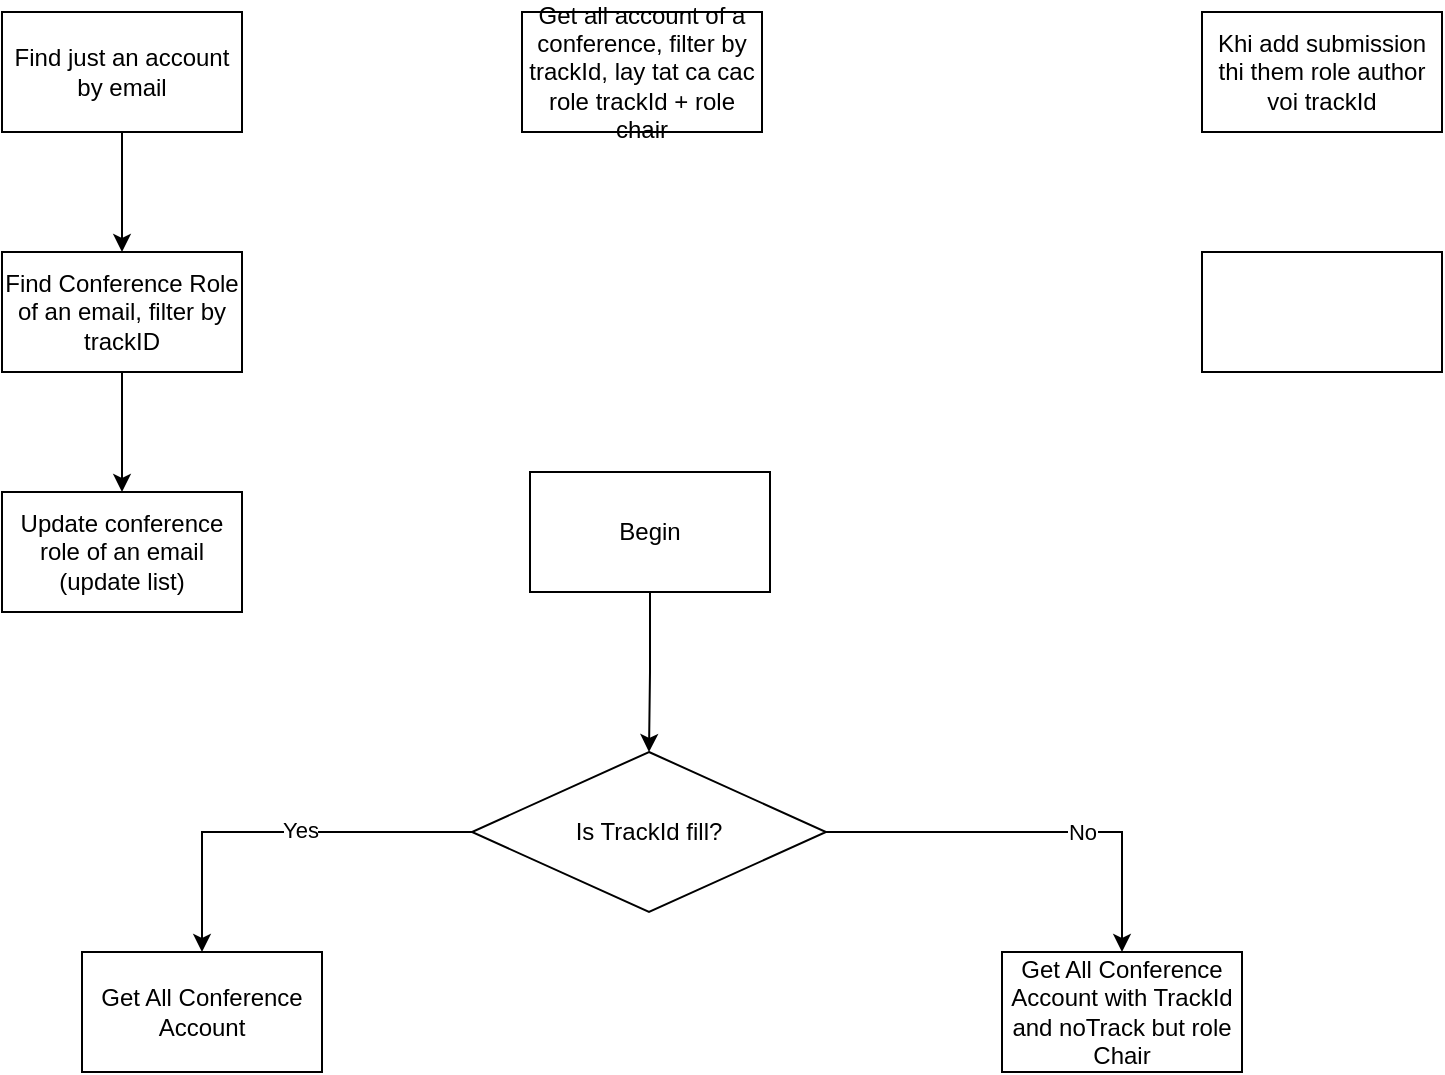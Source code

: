 <mxfile version="21.3.6" type="github">
  <diagram id="C5RBs43oDa-KdzZeNtuy" name="Page-1">
    <mxGraphModel dx="2122" dy="1163" grid="1" gridSize="10" guides="1" tooltips="1" connect="1" arrows="1" fold="1" page="1" pageScale="1" pageWidth="827" pageHeight="1169" math="0" shadow="0">
      <root>
        <mxCell id="WIyWlLk6GJQsqaUBKTNV-0" />
        <mxCell id="WIyWlLk6GJQsqaUBKTNV-1" parent="WIyWlLk6GJQsqaUBKTNV-0" />
        <mxCell id="iv_oV1-yOL6-1E8ONnX2-4" style="edgeStyle=orthogonalEdgeStyle;rounded=0;orthogonalLoop=1;jettySize=auto;html=1;entryX=0.5;entryY=0;entryDx=0;entryDy=0;" parent="WIyWlLk6GJQsqaUBKTNV-1" source="iv_oV1-yOL6-1E8ONnX2-0" target="iv_oV1-yOL6-1E8ONnX2-2" edge="1">
          <mxGeometry relative="1" as="geometry" />
        </mxCell>
        <mxCell id="iv_oV1-yOL6-1E8ONnX2-0" value="Find just an account by email" style="rounded=0;whiteSpace=wrap;html=1;" parent="WIyWlLk6GJQsqaUBKTNV-1" vertex="1">
          <mxGeometry x="90" y="30" width="120" height="60" as="geometry" />
        </mxCell>
        <mxCell id="iv_oV1-yOL6-1E8ONnX2-5" style="edgeStyle=orthogonalEdgeStyle;rounded=0;orthogonalLoop=1;jettySize=auto;html=1;entryX=0.5;entryY=0;entryDx=0;entryDy=0;" parent="WIyWlLk6GJQsqaUBKTNV-1" source="iv_oV1-yOL6-1E8ONnX2-2" target="iv_oV1-yOL6-1E8ONnX2-3" edge="1">
          <mxGeometry relative="1" as="geometry" />
        </mxCell>
        <mxCell id="iv_oV1-yOL6-1E8ONnX2-2" value="Find Conference Role of an email, filter by trackID" style="rounded=0;whiteSpace=wrap;html=1;" parent="WIyWlLk6GJQsqaUBKTNV-1" vertex="1">
          <mxGeometry x="90" y="150" width="120" height="60" as="geometry" />
        </mxCell>
        <mxCell id="iv_oV1-yOL6-1E8ONnX2-3" value="Update conference role of an email (update list)" style="rounded=0;whiteSpace=wrap;html=1;" parent="WIyWlLk6GJQsqaUBKTNV-1" vertex="1">
          <mxGeometry x="90" y="270" width="120" height="60" as="geometry" />
        </mxCell>
        <mxCell id="iv_oV1-yOL6-1E8ONnX2-6" value="Get all account of a conference, filter by trackId, lay tat ca cac role trackId + role chair" style="rounded=0;whiteSpace=wrap;html=1;" parent="WIyWlLk6GJQsqaUBKTNV-1" vertex="1">
          <mxGeometry x="350" y="30" width="120" height="60" as="geometry" />
        </mxCell>
        <mxCell id="iv_oV1-yOL6-1E8ONnX2-7" value="Khi add submission thi them role author voi trackId" style="rounded=0;whiteSpace=wrap;html=1;" parent="WIyWlLk6GJQsqaUBKTNV-1" vertex="1">
          <mxGeometry x="690" y="30" width="120" height="60" as="geometry" />
        </mxCell>
        <mxCell id="iv_oV1-yOL6-1E8ONnX2-8" value="" style="rounded=0;whiteSpace=wrap;html=1;" parent="WIyWlLk6GJQsqaUBKTNV-1" vertex="1">
          <mxGeometry x="690" y="150" width="120" height="60" as="geometry" />
        </mxCell>
        <mxCell id="ijJPsYG0rVZafBJytan5-2" style="edgeStyle=orthogonalEdgeStyle;rounded=0;orthogonalLoop=1;jettySize=auto;html=1;entryX=0.5;entryY=0;entryDx=0;entryDy=0;" edge="1" parent="WIyWlLk6GJQsqaUBKTNV-1" source="ijJPsYG0rVZafBJytan5-0" target="ijJPsYG0rVZafBJytan5-1">
          <mxGeometry relative="1" as="geometry" />
        </mxCell>
        <mxCell id="ijJPsYG0rVZafBJytan5-0" value="Begin" style="rounded=0;whiteSpace=wrap;html=1;" vertex="1" parent="WIyWlLk6GJQsqaUBKTNV-1">
          <mxGeometry x="354" y="260" width="120" height="60" as="geometry" />
        </mxCell>
        <mxCell id="ijJPsYG0rVZafBJytan5-4" style="edgeStyle=orthogonalEdgeStyle;rounded=0;orthogonalLoop=1;jettySize=auto;html=1;entryX=0.5;entryY=0;entryDx=0;entryDy=0;" edge="1" parent="WIyWlLk6GJQsqaUBKTNV-1" source="ijJPsYG0rVZafBJytan5-1" target="ijJPsYG0rVZafBJytan5-3">
          <mxGeometry relative="1" as="geometry" />
        </mxCell>
        <mxCell id="ijJPsYG0rVZafBJytan5-5" value="Yes" style="edgeLabel;html=1;align=center;verticalAlign=middle;resizable=0;points=[];" vertex="1" connectable="0" parent="ijJPsYG0rVZafBJytan5-4">
          <mxGeometry x="-0.118" y="-1" relative="1" as="geometry">
            <mxPoint as="offset" />
          </mxGeometry>
        </mxCell>
        <mxCell id="ijJPsYG0rVZafBJytan5-15" style="edgeStyle=orthogonalEdgeStyle;rounded=0;orthogonalLoop=1;jettySize=auto;html=1;entryX=0.5;entryY=0;entryDx=0;entryDy=0;" edge="1" parent="WIyWlLk6GJQsqaUBKTNV-1" source="ijJPsYG0rVZafBJytan5-1" target="ijJPsYG0rVZafBJytan5-12">
          <mxGeometry relative="1" as="geometry" />
        </mxCell>
        <mxCell id="ijJPsYG0rVZafBJytan5-16" value="No" style="edgeLabel;html=1;align=center;verticalAlign=middle;resizable=0;points=[];" vertex="1" connectable="0" parent="ijJPsYG0rVZafBJytan5-15">
          <mxGeometry x="0.231" relative="1" as="geometry">
            <mxPoint as="offset" />
          </mxGeometry>
        </mxCell>
        <mxCell id="ijJPsYG0rVZafBJytan5-1" value="Is TrackId fill?" style="rhombus;whiteSpace=wrap;html=1;" vertex="1" parent="WIyWlLk6GJQsqaUBKTNV-1">
          <mxGeometry x="325" y="400" width="177" height="80" as="geometry" />
        </mxCell>
        <mxCell id="ijJPsYG0rVZafBJytan5-3" value="Get All Conference Account" style="rounded=0;whiteSpace=wrap;html=1;" vertex="1" parent="WIyWlLk6GJQsqaUBKTNV-1">
          <mxGeometry x="130" y="500" width="120" height="60" as="geometry" />
        </mxCell>
        <mxCell id="ijJPsYG0rVZafBJytan5-12" value="Get All Conference Account with TrackId and noTrack but role Chair" style="rounded=0;whiteSpace=wrap;html=1;" vertex="1" parent="WIyWlLk6GJQsqaUBKTNV-1">
          <mxGeometry x="590" y="500" width="120" height="60" as="geometry" />
        </mxCell>
      </root>
    </mxGraphModel>
  </diagram>
</mxfile>
